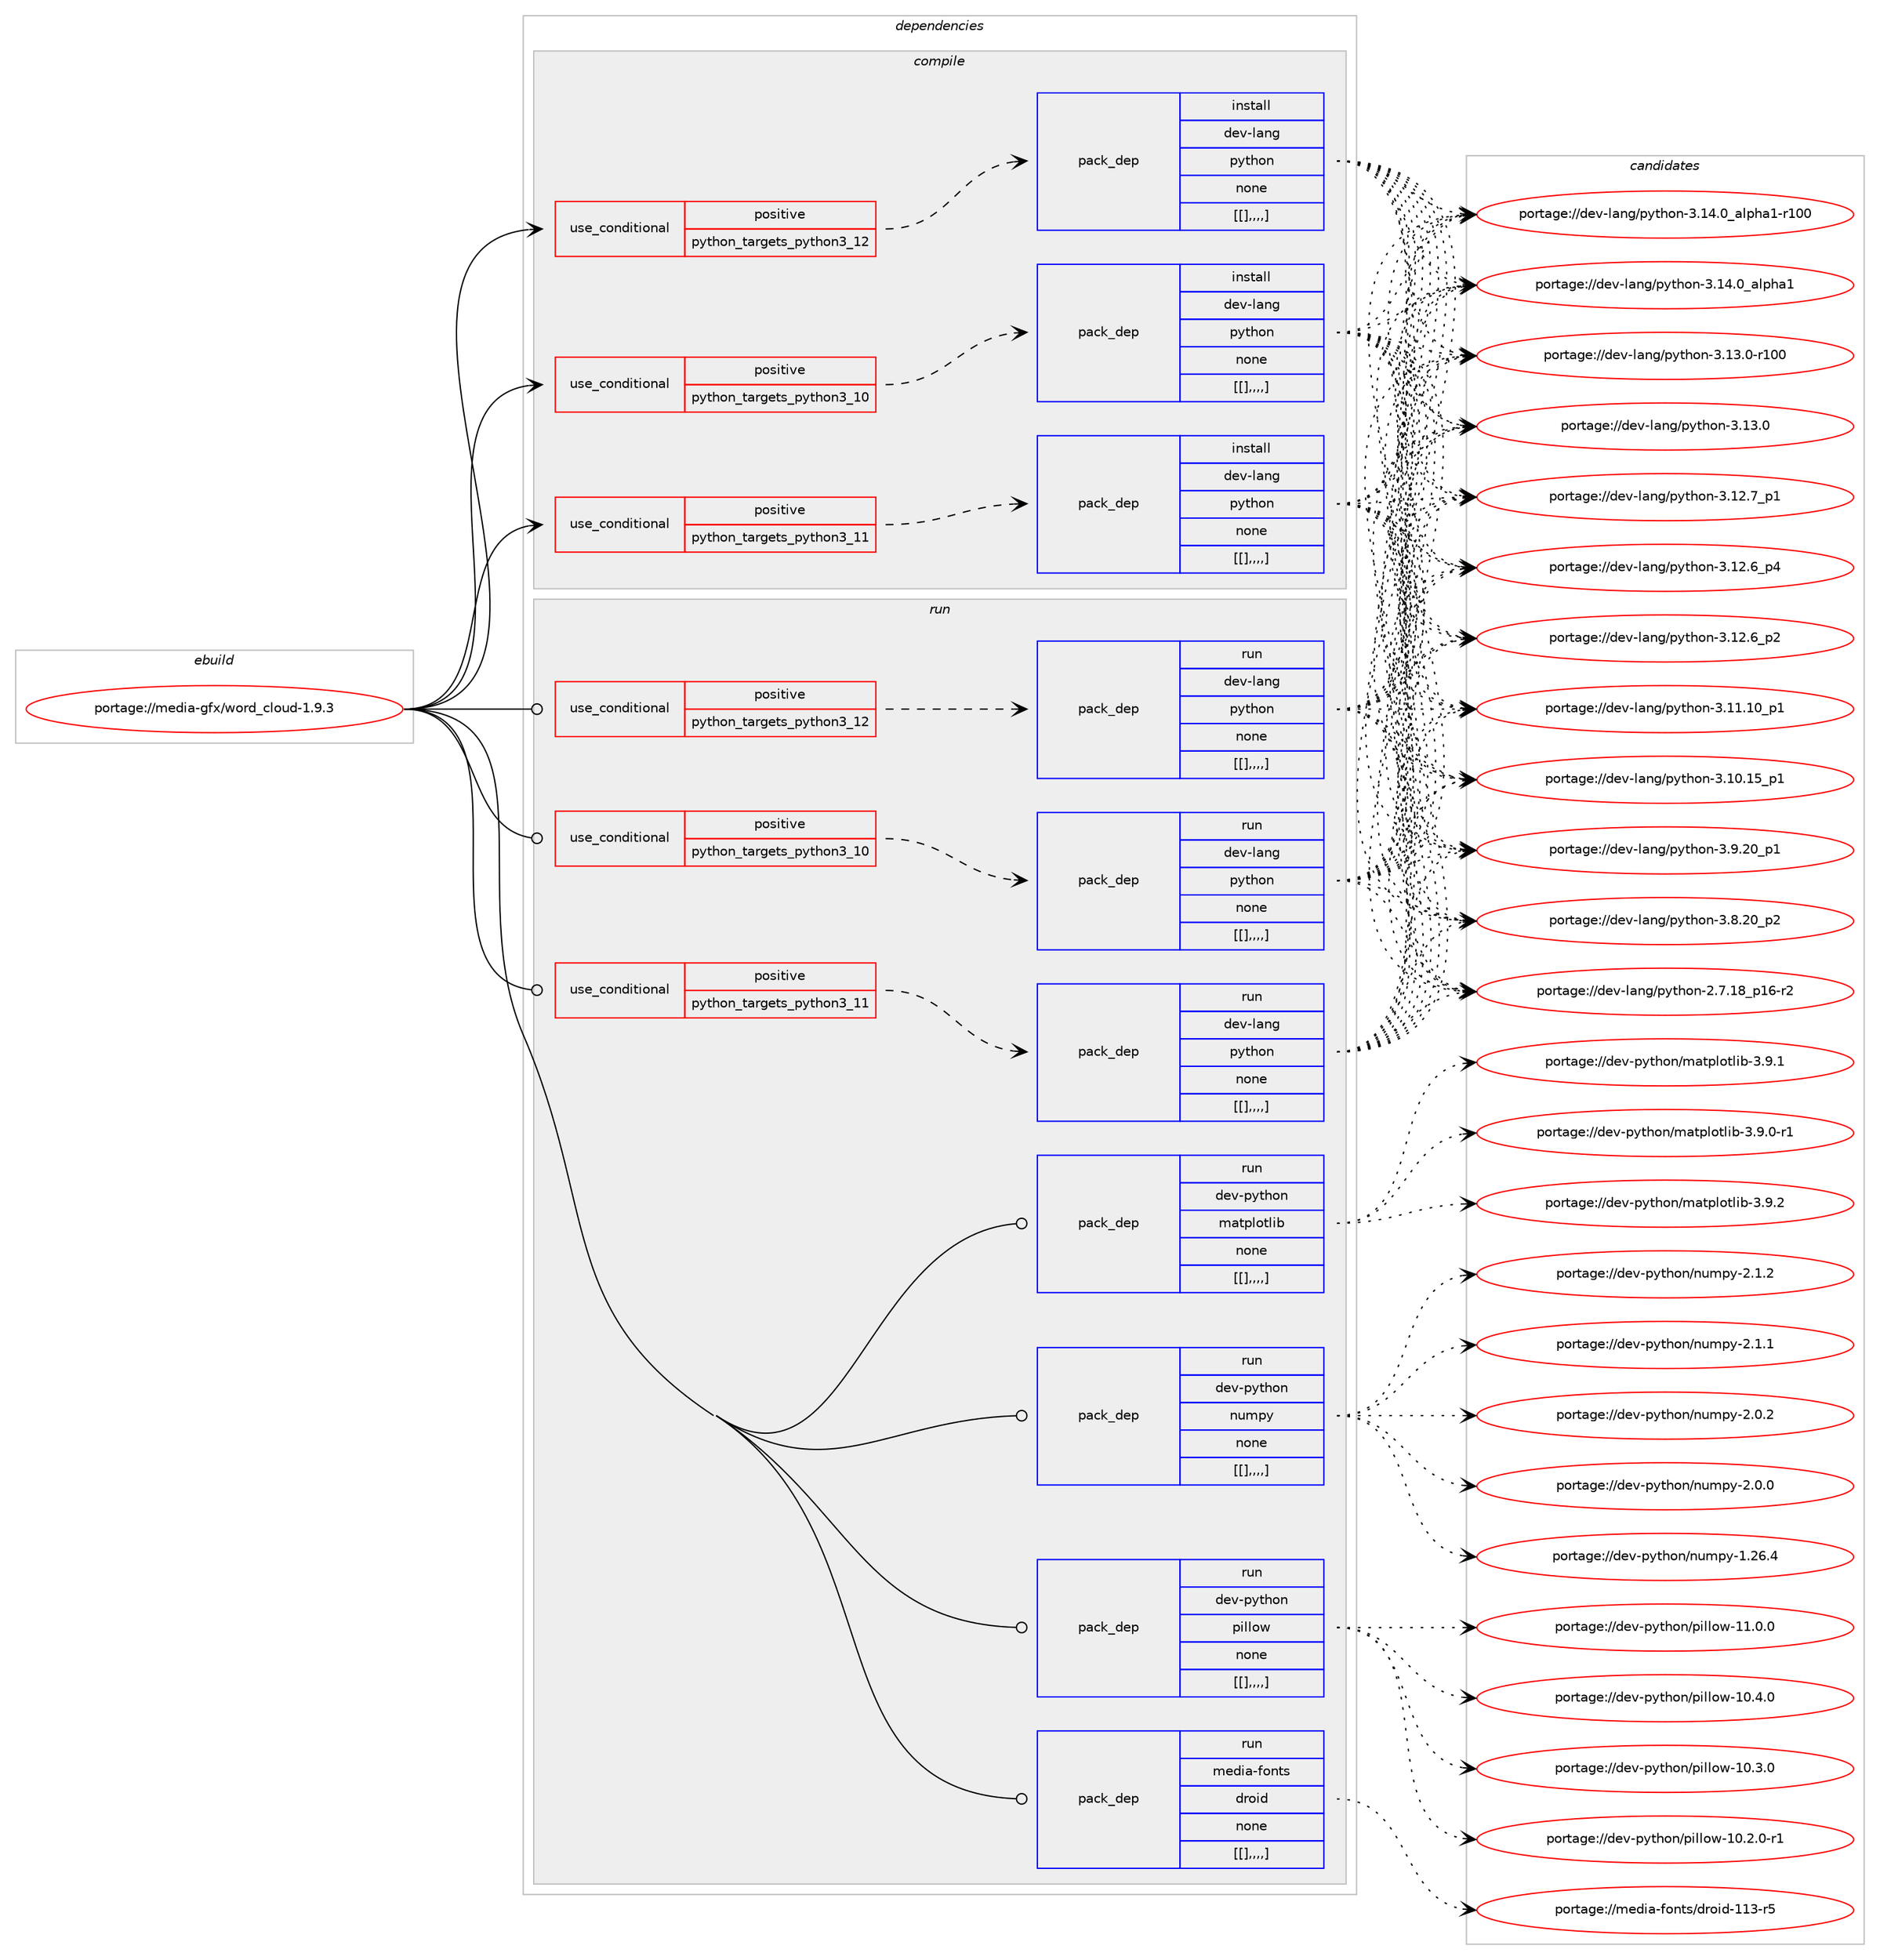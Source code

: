 digraph prolog {

# *************
# Graph options
# *************

newrank=true;
concentrate=true;
compound=true;
graph [rankdir=LR,fontname=Helvetica,fontsize=10,ranksep=1.5];#, ranksep=2.5, nodesep=0.2];
edge  [arrowhead=vee];
node  [fontname=Helvetica,fontsize=10];

# **********
# The ebuild
# **********

subgraph cluster_leftcol {
color=gray;
label=<<i>ebuild</i>>;
id [label="portage://media-gfx/word_cloud-1.9.3", color=red, width=4, href="../media-gfx/word_cloud-1.9.3.svg"];
}

# ****************
# The dependencies
# ****************

subgraph cluster_midcol {
color=gray;
label=<<i>dependencies</i>>;
subgraph cluster_compile {
fillcolor="#eeeeee";
style=filled;
label=<<i>compile</i>>;
subgraph cond80321 {
dependency317898 [label=<<TABLE BORDER="0" CELLBORDER="1" CELLSPACING="0" CELLPADDING="4"><TR><TD ROWSPAN="3" CELLPADDING="10">use_conditional</TD></TR><TR><TD>positive</TD></TR><TR><TD>python_targets_python3_10</TD></TR></TABLE>>, shape=none, color=red];
subgraph pack234928 {
dependency317900 [label=<<TABLE BORDER="0" CELLBORDER="1" CELLSPACING="0" CELLPADDING="4" WIDTH="220"><TR><TD ROWSPAN="6" CELLPADDING="30">pack_dep</TD></TR><TR><TD WIDTH="110">install</TD></TR><TR><TD>dev-lang</TD></TR><TR><TD>python</TD></TR><TR><TD>none</TD></TR><TR><TD>[[],,,,]</TD></TR></TABLE>>, shape=none, color=blue];
}
dependency317898:e -> dependency317900:w [weight=20,style="dashed",arrowhead="vee"];
}
id:e -> dependency317898:w [weight=20,style="solid",arrowhead="vee"];
subgraph cond80322 {
dependency317916 [label=<<TABLE BORDER="0" CELLBORDER="1" CELLSPACING="0" CELLPADDING="4"><TR><TD ROWSPAN="3" CELLPADDING="10">use_conditional</TD></TR><TR><TD>positive</TD></TR><TR><TD>python_targets_python3_11</TD></TR></TABLE>>, shape=none, color=red];
subgraph pack234948 {
dependency317920 [label=<<TABLE BORDER="0" CELLBORDER="1" CELLSPACING="0" CELLPADDING="4" WIDTH="220"><TR><TD ROWSPAN="6" CELLPADDING="30">pack_dep</TD></TR><TR><TD WIDTH="110">install</TD></TR><TR><TD>dev-lang</TD></TR><TR><TD>python</TD></TR><TR><TD>none</TD></TR><TR><TD>[[],,,,]</TD></TR></TABLE>>, shape=none, color=blue];
}
dependency317916:e -> dependency317920:w [weight=20,style="dashed",arrowhead="vee"];
}
id:e -> dependency317916:w [weight=20,style="solid",arrowhead="vee"];
subgraph cond80323 {
dependency317928 [label=<<TABLE BORDER="0" CELLBORDER="1" CELLSPACING="0" CELLPADDING="4"><TR><TD ROWSPAN="3" CELLPADDING="10">use_conditional</TD></TR><TR><TD>positive</TD></TR><TR><TD>python_targets_python3_12</TD></TR></TABLE>>, shape=none, color=red];
subgraph pack234957 {
dependency318032 [label=<<TABLE BORDER="0" CELLBORDER="1" CELLSPACING="0" CELLPADDING="4" WIDTH="220"><TR><TD ROWSPAN="6" CELLPADDING="30">pack_dep</TD></TR><TR><TD WIDTH="110">install</TD></TR><TR><TD>dev-lang</TD></TR><TR><TD>python</TD></TR><TR><TD>none</TD></TR><TR><TD>[[],,,,]</TD></TR></TABLE>>, shape=none, color=blue];
}
dependency317928:e -> dependency318032:w [weight=20,style="dashed",arrowhead="vee"];
}
id:e -> dependency317928:w [weight=20,style="solid",arrowhead="vee"];
}
subgraph cluster_compileandrun {
fillcolor="#eeeeee";
style=filled;
label=<<i>compile and run</i>>;
}
subgraph cluster_run {
fillcolor="#eeeeee";
style=filled;
label=<<i>run</i>>;
subgraph cond80338 {
dependency318090 [label=<<TABLE BORDER="0" CELLBORDER="1" CELLSPACING="0" CELLPADDING="4"><TR><TD ROWSPAN="3" CELLPADDING="10">use_conditional</TD></TR><TR><TD>positive</TD></TR><TR><TD>python_targets_python3_10</TD></TR></TABLE>>, shape=none, color=red];
subgraph pack235139 {
dependency318136 [label=<<TABLE BORDER="0" CELLBORDER="1" CELLSPACING="0" CELLPADDING="4" WIDTH="220"><TR><TD ROWSPAN="6" CELLPADDING="30">pack_dep</TD></TR><TR><TD WIDTH="110">run</TD></TR><TR><TD>dev-lang</TD></TR><TR><TD>python</TD></TR><TR><TD>none</TD></TR><TR><TD>[[],,,,]</TD></TR></TABLE>>, shape=none, color=blue];
}
dependency318090:e -> dependency318136:w [weight=20,style="dashed",arrowhead="vee"];
}
id:e -> dependency318090:w [weight=20,style="solid",arrowhead="odot"];
subgraph cond80350 {
dependency318173 [label=<<TABLE BORDER="0" CELLBORDER="1" CELLSPACING="0" CELLPADDING="4"><TR><TD ROWSPAN="3" CELLPADDING="10">use_conditional</TD></TR><TR><TD>positive</TD></TR><TR><TD>python_targets_python3_11</TD></TR></TABLE>>, shape=none, color=red];
subgraph pack235171 {
dependency318188 [label=<<TABLE BORDER="0" CELLBORDER="1" CELLSPACING="0" CELLPADDING="4" WIDTH="220"><TR><TD ROWSPAN="6" CELLPADDING="30">pack_dep</TD></TR><TR><TD WIDTH="110">run</TD></TR><TR><TD>dev-lang</TD></TR><TR><TD>python</TD></TR><TR><TD>none</TD></TR><TR><TD>[[],,,,]</TD></TR></TABLE>>, shape=none, color=blue];
}
dependency318173:e -> dependency318188:w [weight=20,style="dashed",arrowhead="vee"];
}
id:e -> dependency318173:w [weight=20,style="solid",arrowhead="odot"];
subgraph cond80356 {
dependency318209 [label=<<TABLE BORDER="0" CELLBORDER="1" CELLSPACING="0" CELLPADDING="4"><TR><TD ROWSPAN="3" CELLPADDING="10">use_conditional</TD></TR><TR><TD>positive</TD></TR><TR><TD>python_targets_python3_12</TD></TR></TABLE>>, shape=none, color=red];
subgraph pack235208 {
dependency318257 [label=<<TABLE BORDER="0" CELLBORDER="1" CELLSPACING="0" CELLPADDING="4" WIDTH="220"><TR><TD ROWSPAN="6" CELLPADDING="30">pack_dep</TD></TR><TR><TD WIDTH="110">run</TD></TR><TR><TD>dev-lang</TD></TR><TR><TD>python</TD></TR><TR><TD>none</TD></TR><TR><TD>[[],,,,]</TD></TR></TABLE>>, shape=none, color=blue];
}
dependency318209:e -> dependency318257:w [weight=20,style="dashed",arrowhead="vee"];
}
id:e -> dependency318209:w [weight=20,style="solid",arrowhead="odot"];
subgraph pack235262 {
dependency318308 [label=<<TABLE BORDER="0" CELLBORDER="1" CELLSPACING="0" CELLPADDING="4" WIDTH="220"><TR><TD ROWSPAN="6" CELLPADDING="30">pack_dep</TD></TR><TR><TD WIDTH="110">run</TD></TR><TR><TD>dev-python</TD></TR><TR><TD>matplotlib</TD></TR><TR><TD>none</TD></TR><TR><TD>[[],,,,]</TD></TR></TABLE>>, shape=none, color=blue];
}
id:e -> dependency318308:w [weight=20,style="solid",arrowhead="odot"];
subgraph pack235288 {
dependency318352 [label=<<TABLE BORDER="0" CELLBORDER="1" CELLSPACING="0" CELLPADDING="4" WIDTH="220"><TR><TD ROWSPAN="6" CELLPADDING="30">pack_dep</TD></TR><TR><TD WIDTH="110">run</TD></TR><TR><TD>dev-python</TD></TR><TR><TD>numpy</TD></TR><TR><TD>none</TD></TR><TR><TD>[[],,,,]</TD></TR></TABLE>>, shape=none, color=blue];
}
id:e -> dependency318352:w [weight=20,style="solid",arrowhead="odot"];
subgraph pack235326 {
dependency318368 [label=<<TABLE BORDER="0" CELLBORDER="1" CELLSPACING="0" CELLPADDING="4" WIDTH="220"><TR><TD ROWSPAN="6" CELLPADDING="30">pack_dep</TD></TR><TR><TD WIDTH="110">run</TD></TR><TR><TD>dev-python</TD></TR><TR><TD>pillow</TD></TR><TR><TD>none</TD></TR><TR><TD>[[],,,,]</TD></TR></TABLE>>, shape=none, color=blue];
}
id:e -> dependency318368:w [weight=20,style="solid",arrowhead="odot"];
subgraph pack235337 {
dependency318374 [label=<<TABLE BORDER="0" CELLBORDER="1" CELLSPACING="0" CELLPADDING="4" WIDTH="220"><TR><TD ROWSPAN="6" CELLPADDING="30">pack_dep</TD></TR><TR><TD WIDTH="110">run</TD></TR><TR><TD>media-fonts</TD></TR><TR><TD>droid</TD></TR><TR><TD>none</TD></TR><TR><TD>[[],,,,]</TD></TR></TABLE>>, shape=none, color=blue];
}
id:e -> dependency318374:w [weight=20,style="solid",arrowhead="odot"];
}
}

# **************
# The candidates
# **************

subgraph cluster_choices {
rank=same;
color=gray;
label=<<i>candidates</i>>;

subgraph choice233552 {
color=black;
nodesep=1;
choice100101118451089711010347112121116104111110455146495246489597108112104974945114494848 [label="portage://dev-lang/python-3.14.0_alpha1-r100", color=red, width=4,href="../dev-lang/python-3.14.0_alpha1-r100.svg"];
choice1001011184510897110103471121211161041111104551464952464895971081121049749 [label="portage://dev-lang/python-3.14.0_alpha1", color=red, width=4,href="../dev-lang/python-3.14.0_alpha1.svg"];
choice1001011184510897110103471121211161041111104551464951464845114494848 [label="portage://dev-lang/python-3.13.0-r100", color=red, width=4,href="../dev-lang/python-3.13.0-r100.svg"];
choice10010111845108971101034711212111610411111045514649514648 [label="portage://dev-lang/python-3.13.0", color=red, width=4,href="../dev-lang/python-3.13.0.svg"];
choice100101118451089711010347112121116104111110455146495046559511249 [label="portage://dev-lang/python-3.12.7_p1", color=red, width=4,href="../dev-lang/python-3.12.7_p1.svg"];
choice100101118451089711010347112121116104111110455146495046549511252 [label="portage://dev-lang/python-3.12.6_p4", color=red, width=4,href="../dev-lang/python-3.12.6_p4.svg"];
choice100101118451089711010347112121116104111110455146495046549511250 [label="portage://dev-lang/python-3.12.6_p2", color=red, width=4,href="../dev-lang/python-3.12.6_p2.svg"];
choice10010111845108971101034711212111610411111045514649494649489511249 [label="portage://dev-lang/python-3.11.10_p1", color=red, width=4,href="../dev-lang/python-3.11.10_p1.svg"];
choice10010111845108971101034711212111610411111045514649484649539511249 [label="portage://dev-lang/python-3.10.15_p1", color=red, width=4,href="../dev-lang/python-3.10.15_p1.svg"];
choice100101118451089711010347112121116104111110455146574650489511249 [label="portage://dev-lang/python-3.9.20_p1", color=red, width=4,href="../dev-lang/python-3.9.20_p1.svg"];
choice100101118451089711010347112121116104111110455146564650489511250 [label="portage://dev-lang/python-3.8.20_p2", color=red, width=4,href="../dev-lang/python-3.8.20_p2.svg"];
choice100101118451089711010347112121116104111110455046554649569511249544511450 [label="portage://dev-lang/python-2.7.18_p16-r2", color=red, width=4,href="../dev-lang/python-2.7.18_p16-r2.svg"];
dependency317900:e -> choice100101118451089711010347112121116104111110455146495246489597108112104974945114494848:w [style=dotted,weight="100"];
dependency317900:e -> choice1001011184510897110103471121211161041111104551464952464895971081121049749:w [style=dotted,weight="100"];
dependency317900:e -> choice1001011184510897110103471121211161041111104551464951464845114494848:w [style=dotted,weight="100"];
dependency317900:e -> choice10010111845108971101034711212111610411111045514649514648:w [style=dotted,weight="100"];
dependency317900:e -> choice100101118451089711010347112121116104111110455146495046559511249:w [style=dotted,weight="100"];
dependency317900:e -> choice100101118451089711010347112121116104111110455146495046549511252:w [style=dotted,weight="100"];
dependency317900:e -> choice100101118451089711010347112121116104111110455146495046549511250:w [style=dotted,weight="100"];
dependency317900:e -> choice10010111845108971101034711212111610411111045514649494649489511249:w [style=dotted,weight="100"];
dependency317900:e -> choice10010111845108971101034711212111610411111045514649484649539511249:w [style=dotted,weight="100"];
dependency317900:e -> choice100101118451089711010347112121116104111110455146574650489511249:w [style=dotted,weight="100"];
dependency317900:e -> choice100101118451089711010347112121116104111110455146564650489511250:w [style=dotted,weight="100"];
dependency317900:e -> choice100101118451089711010347112121116104111110455046554649569511249544511450:w [style=dotted,weight="100"];
}
subgraph choice233565 {
color=black;
nodesep=1;
choice100101118451089711010347112121116104111110455146495246489597108112104974945114494848 [label="portage://dev-lang/python-3.14.0_alpha1-r100", color=red, width=4,href="../dev-lang/python-3.14.0_alpha1-r100.svg"];
choice1001011184510897110103471121211161041111104551464952464895971081121049749 [label="portage://dev-lang/python-3.14.0_alpha1", color=red, width=4,href="../dev-lang/python-3.14.0_alpha1.svg"];
choice1001011184510897110103471121211161041111104551464951464845114494848 [label="portage://dev-lang/python-3.13.0-r100", color=red, width=4,href="../dev-lang/python-3.13.0-r100.svg"];
choice10010111845108971101034711212111610411111045514649514648 [label="portage://dev-lang/python-3.13.0", color=red, width=4,href="../dev-lang/python-3.13.0.svg"];
choice100101118451089711010347112121116104111110455146495046559511249 [label="portage://dev-lang/python-3.12.7_p1", color=red, width=4,href="../dev-lang/python-3.12.7_p1.svg"];
choice100101118451089711010347112121116104111110455146495046549511252 [label="portage://dev-lang/python-3.12.6_p4", color=red, width=4,href="../dev-lang/python-3.12.6_p4.svg"];
choice100101118451089711010347112121116104111110455146495046549511250 [label="portage://dev-lang/python-3.12.6_p2", color=red, width=4,href="../dev-lang/python-3.12.6_p2.svg"];
choice10010111845108971101034711212111610411111045514649494649489511249 [label="portage://dev-lang/python-3.11.10_p1", color=red, width=4,href="../dev-lang/python-3.11.10_p1.svg"];
choice10010111845108971101034711212111610411111045514649484649539511249 [label="portage://dev-lang/python-3.10.15_p1", color=red, width=4,href="../dev-lang/python-3.10.15_p1.svg"];
choice100101118451089711010347112121116104111110455146574650489511249 [label="portage://dev-lang/python-3.9.20_p1", color=red, width=4,href="../dev-lang/python-3.9.20_p1.svg"];
choice100101118451089711010347112121116104111110455146564650489511250 [label="portage://dev-lang/python-3.8.20_p2", color=red, width=4,href="../dev-lang/python-3.8.20_p2.svg"];
choice100101118451089711010347112121116104111110455046554649569511249544511450 [label="portage://dev-lang/python-2.7.18_p16-r2", color=red, width=4,href="../dev-lang/python-2.7.18_p16-r2.svg"];
dependency317920:e -> choice100101118451089711010347112121116104111110455146495246489597108112104974945114494848:w [style=dotted,weight="100"];
dependency317920:e -> choice1001011184510897110103471121211161041111104551464952464895971081121049749:w [style=dotted,weight="100"];
dependency317920:e -> choice1001011184510897110103471121211161041111104551464951464845114494848:w [style=dotted,weight="100"];
dependency317920:e -> choice10010111845108971101034711212111610411111045514649514648:w [style=dotted,weight="100"];
dependency317920:e -> choice100101118451089711010347112121116104111110455146495046559511249:w [style=dotted,weight="100"];
dependency317920:e -> choice100101118451089711010347112121116104111110455146495046549511252:w [style=dotted,weight="100"];
dependency317920:e -> choice100101118451089711010347112121116104111110455146495046549511250:w [style=dotted,weight="100"];
dependency317920:e -> choice10010111845108971101034711212111610411111045514649494649489511249:w [style=dotted,weight="100"];
dependency317920:e -> choice10010111845108971101034711212111610411111045514649484649539511249:w [style=dotted,weight="100"];
dependency317920:e -> choice100101118451089711010347112121116104111110455146574650489511249:w [style=dotted,weight="100"];
dependency317920:e -> choice100101118451089711010347112121116104111110455146564650489511250:w [style=dotted,weight="100"];
dependency317920:e -> choice100101118451089711010347112121116104111110455046554649569511249544511450:w [style=dotted,weight="100"];
}
subgraph choice233578 {
color=black;
nodesep=1;
choice100101118451089711010347112121116104111110455146495246489597108112104974945114494848 [label="portage://dev-lang/python-3.14.0_alpha1-r100", color=red, width=4,href="../dev-lang/python-3.14.0_alpha1-r100.svg"];
choice1001011184510897110103471121211161041111104551464952464895971081121049749 [label="portage://dev-lang/python-3.14.0_alpha1", color=red, width=4,href="../dev-lang/python-3.14.0_alpha1.svg"];
choice1001011184510897110103471121211161041111104551464951464845114494848 [label="portage://dev-lang/python-3.13.0-r100", color=red, width=4,href="../dev-lang/python-3.13.0-r100.svg"];
choice10010111845108971101034711212111610411111045514649514648 [label="portage://dev-lang/python-3.13.0", color=red, width=4,href="../dev-lang/python-3.13.0.svg"];
choice100101118451089711010347112121116104111110455146495046559511249 [label="portage://dev-lang/python-3.12.7_p1", color=red, width=4,href="../dev-lang/python-3.12.7_p1.svg"];
choice100101118451089711010347112121116104111110455146495046549511252 [label="portage://dev-lang/python-3.12.6_p4", color=red, width=4,href="../dev-lang/python-3.12.6_p4.svg"];
choice100101118451089711010347112121116104111110455146495046549511250 [label="portage://dev-lang/python-3.12.6_p2", color=red, width=4,href="../dev-lang/python-3.12.6_p2.svg"];
choice10010111845108971101034711212111610411111045514649494649489511249 [label="portage://dev-lang/python-3.11.10_p1", color=red, width=4,href="../dev-lang/python-3.11.10_p1.svg"];
choice10010111845108971101034711212111610411111045514649484649539511249 [label="portage://dev-lang/python-3.10.15_p1", color=red, width=4,href="../dev-lang/python-3.10.15_p1.svg"];
choice100101118451089711010347112121116104111110455146574650489511249 [label="portage://dev-lang/python-3.9.20_p1", color=red, width=4,href="../dev-lang/python-3.9.20_p1.svg"];
choice100101118451089711010347112121116104111110455146564650489511250 [label="portage://dev-lang/python-3.8.20_p2", color=red, width=4,href="../dev-lang/python-3.8.20_p2.svg"];
choice100101118451089711010347112121116104111110455046554649569511249544511450 [label="portage://dev-lang/python-2.7.18_p16-r2", color=red, width=4,href="../dev-lang/python-2.7.18_p16-r2.svg"];
dependency318032:e -> choice100101118451089711010347112121116104111110455146495246489597108112104974945114494848:w [style=dotted,weight="100"];
dependency318032:e -> choice1001011184510897110103471121211161041111104551464952464895971081121049749:w [style=dotted,weight="100"];
dependency318032:e -> choice1001011184510897110103471121211161041111104551464951464845114494848:w [style=dotted,weight="100"];
dependency318032:e -> choice10010111845108971101034711212111610411111045514649514648:w [style=dotted,weight="100"];
dependency318032:e -> choice100101118451089711010347112121116104111110455146495046559511249:w [style=dotted,weight="100"];
dependency318032:e -> choice100101118451089711010347112121116104111110455146495046549511252:w [style=dotted,weight="100"];
dependency318032:e -> choice100101118451089711010347112121116104111110455146495046549511250:w [style=dotted,weight="100"];
dependency318032:e -> choice10010111845108971101034711212111610411111045514649494649489511249:w [style=dotted,weight="100"];
dependency318032:e -> choice10010111845108971101034711212111610411111045514649484649539511249:w [style=dotted,weight="100"];
dependency318032:e -> choice100101118451089711010347112121116104111110455146574650489511249:w [style=dotted,weight="100"];
dependency318032:e -> choice100101118451089711010347112121116104111110455146564650489511250:w [style=dotted,weight="100"];
dependency318032:e -> choice100101118451089711010347112121116104111110455046554649569511249544511450:w [style=dotted,weight="100"];
}
subgraph choice233593 {
color=black;
nodesep=1;
choice100101118451089711010347112121116104111110455146495246489597108112104974945114494848 [label="portage://dev-lang/python-3.14.0_alpha1-r100", color=red, width=4,href="../dev-lang/python-3.14.0_alpha1-r100.svg"];
choice1001011184510897110103471121211161041111104551464952464895971081121049749 [label="portage://dev-lang/python-3.14.0_alpha1", color=red, width=4,href="../dev-lang/python-3.14.0_alpha1.svg"];
choice1001011184510897110103471121211161041111104551464951464845114494848 [label="portage://dev-lang/python-3.13.0-r100", color=red, width=4,href="../dev-lang/python-3.13.0-r100.svg"];
choice10010111845108971101034711212111610411111045514649514648 [label="portage://dev-lang/python-3.13.0", color=red, width=4,href="../dev-lang/python-3.13.0.svg"];
choice100101118451089711010347112121116104111110455146495046559511249 [label="portage://dev-lang/python-3.12.7_p1", color=red, width=4,href="../dev-lang/python-3.12.7_p1.svg"];
choice100101118451089711010347112121116104111110455146495046549511252 [label="portage://dev-lang/python-3.12.6_p4", color=red, width=4,href="../dev-lang/python-3.12.6_p4.svg"];
choice100101118451089711010347112121116104111110455146495046549511250 [label="portage://dev-lang/python-3.12.6_p2", color=red, width=4,href="../dev-lang/python-3.12.6_p2.svg"];
choice10010111845108971101034711212111610411111045514649494649489511249 [label="portage://dev-lang/python-3.11.10_p1", color=red, width=4,href="../dev-lang/python-3.11.10_p1.svg"];
choice10010111845108971101034711212111610411111045514649484649539511249 [label="portage://dev-lang/python-3.10.15_p1", color=red, width=4,href="../dev-lang/python-3.10.15_p1.svg"];
choice100101118451089711010347112121116104111110455146574650489511249 [label="portage://dev-lang/python-3.9.20_p1", color=red, width=4,href="../dev-lang/python-3.9.20_p1.svg"];
choice100101118451089711010347112121116104111110455146564650489511250 [label="portage://dev-lang/python-3.8.20_p2", color=red, width=4,href="../dev-lang/python-3.8.20_p2.svg"];
choice100101118451089711010347112121116104111110455046554649569511249544511450 [label="portage://dev-lang/python-2.7.18_p16-r2", color=red, width=4,href="../dev-lang/python-2.7.18_p16-r2.svg"];
dependency318136:e -> choice100101118451089711010347112121116104111110455146495246489597108112104974945114494848:w [style=dotted,weight="100"];
dependency318136:e -> choice1001011184510897110103471121211161041111104551464952464895971081121049749:w [style=dotted,weight="100"];
dependency318136:e -> choice1001011184510897110103471121211161041111104551464951464845114494848:w [style=dotted,weight="100"];
dependency318136:e -> choice10010111845108971101034711212111610411111045514649514648:w [style=dotted,weight="100"];
dependency318136:e -> choice100101118451089711010347112121116104111110455146495046559511249:w [style=dotted,weight="100"];
dependency318136:e -> choice100101118451089711010347112121116104111110455146495046549511252:w [style=dotted,weight="100"];
dependency318136:e -> choice100101118451089711010347112121116104111110455146495046549511250:w [style=dotted,weight="100"];
dependency318136:e -> choice10010111845108971101034711212111610411111045514649494649489511249:w [style=dotted,weight="100"];
dependency318136:e -> choice10010111845108971101034711212111610411111045514649484649539511249:w [style=dotted,weight="100"];
dependency318136:e -> choice100101118451089711010347112121116104111110455146574650489511249:w [style=dotted,weight="100"];
dependency318136:e -> choice100101118451089711010347112121116104111110455146564650489511250:w [style=dotted,weight="100"];
dependency318136:e -> choice100101118451089711010347112121116104111110455046554649569511249544511450:w [style=dotted,weight="100"];
}
subgraph choice233606 {
color=black;
nodesep=1;
choice100101118451089711010347112121116104111110455146495246489597108112104974945114494848 [label="portage://dev-lang/python-3.14.0_alpha1-r100", color=red, width=4,href="../dev-lang/python-3.14.0_alpha1-r100.svg"];
choice1001011184510897110103471121211161041111104551464952464895971081121049749 [label="portage://dev-lang/python-3.14.0_alpha1", color=red, width=4,href="../dev-lang/python-3.14.0_alpha1.svg"];
choice1001011184510897110103471121211161041111104551464951464845114494848 [label="portage://dev-lang/python-3.13.0-r100", color=red, width=4,href="../dev-lang/python-3.13.0-r100.svg"];
choice10010111845108971101034711212111610411111045514649514648 [label="portage://dev-lang/python-3.13.0", color=red, width=4,href="../dev-lang/python-3.13.0.svg"];
choice100101118451089711010347112121116104111110455146495046559511249 [label="portage://dev-lang/python-3.12.7_p1", color=red, width=4,href="../dev-lang/python-3.12.7_p1.svg"];
choice100101118451089711010347112121116104111110455146495046549511252 [label="portage://dev-lang/python-3.12.6_p4", color=red, width=4,href="../dev-lang/python-3.12.6_p4.svg"];
choice100101118451089711010347112121116104111110455146495046549511250 [label="portage://dev-lang/python-3.12.6_p2", color=red, width=4,href="../dev-lang/python-3.12.6_p2.svg"];
choice10010111845108971101034711212111610411111045514649494649489511249 [label="portage://dev-lang/python-3.11.10_p1", color=red, width=4,href="../dev-lang/python-3.11.10_p1.svg"];
choice10010111845108971101034711212111610411111045514649484649539511249 [label="portage://dev-lang/python-3.10.15_p1", color=red, width=4,href="../dev-lang/python-3.10.15_p1.svg"];
choice100101118451089711010347112121116104111110455146574650489511249 [label="portage://dev-lang/python-3.9.20_p1", color=red, width=4,href="../dev-lang/python-3.9.20_p1.svg"];
choice100101118451089711010347112121116104111110455146564650489511250 [label="portage://dev-lang/python-3.8.20_p2", color=red, width=4,href="../dev-lang/python-3.8.20_p2.svg"];
choice100101118451089711010347112121116104111110455046554649569511249544511450 [label="portage://dev-lang/python-2.7.18_p16-r2", color=red, width=4,href="../dev-lang/python-2.7.18_p16-r2.svg"];
dependency318188:e -> choice100101118451089711010347112121116104111110455146495246489597108112104974945114494848:w [style=dotted,weight="100"];
dependency318188:e -> choice1001011184510897110103471121211161041111104551464952464895971081121049749:w [style=dotted,weight="100"];
dependency318188:e -> choice1001011184510897110103471121211161041111104551464951464845114494848:w [style=dotted,weight="100"];
dependency318188:e -> choice10010111845108971101034711212111610411111045514649514648:w [style=dotted,weight="100"];
dependency318188:e -> choice100101118451089711010347112121116104111110455146495046559511249:w [style=dotted,weight="100"];
dependency318188:e -> choice100101118451089711010347112121116104111110455146495046549511252:w [style=dotted,weight="100"];
dependency318188:e -> choice100101118451089711010347112121116104111110455146495046549511250:w [style=dotted,weight="100"];
dependency318188:e -> choice10010111845108971101034711212111610411111045514649494649489511249:w [style=dotted,weight="100"];
dependency318188:e -> choice10010111845108971101034711212111610411111045514649484649539511249:w [style=dotted,weight="100"];
dependency318188:e -> choice100101118451089711010347112121116104111110455146574650489511249:w [style=dotted,weight="100"];
dependency318188:e -> choice100101118451089711010347112121116104111110455146564650489511250:w [style=dotted,weight="100"];
dependency318188:e -> choice100101118451089711010347112121116104111110455046554649569511249544511450:w [style=dotted,weight="100"];
}
subgraph choice233640 {
color=black;
nodesep=1;
choice100101118451089711010347112121116104111110455146495246489597108112104974945114494848 [label="portage://dev-lang/python-3.14.0_alpha1-r100", color=red, width=4,href="../dev-lang/python-3.14.0_alpha1-r100.svg"];
choice1001011184510897110103471121211161041111104551464952464895971081121049749 [label="portage://dev-lang/python-3.14.0_alpha1", color=red, width=4,href="../dev-lang/python-3.14.0_alpha1.svg"];
choice1001011184510897110103471121211161041111104551464951464845114494848 [label="portage://dev-lang/python-3.13.0-r100", color=red, width=4,href="../dev-lang/python-3.13.0-r100.svg"];
choice10010111845108971101034711212111610411111045514649514648 [label="portage://dev-lang/python-3.13.0", color=red, width=4,href="../dev-lang/python-3.13.0.svg"];
choice100101118451089711010347112121116104111110455146495046559511249 [label="portage://dev-lang/python-3.12.7_p1", color=red, width=4,href="../dev-lang/python-3.12.7_p1.svg"];
choice100101118451089711010347112121116104111110455146495046549511252 [label="portage://dev-lang/python-3.12.6_p4", color=red, width=4,href="../dev-lang/python-3.12.6_p4.svg"];
choice100101118451089711010347112121116104111110455146495046549511250 [label="portage://dev-lang/python-3.12.6_p2", color=red, width=4,href="../dev-lang/python-3.12.6_p2.svg"];
choice10010111845108971101034711212111610411111045514649494649489511249 [label="portage://dev-lang/python-3.11.10_p1", color=red, width=4,href="../dev-lang/python-3.11.10_p1.svg"];
choice10010111845108971101034711212111610411111045514649484649539511249 [label="portage://dev-lang/python-3.10.15_p1", color=red, width=4,href="../dev-lang/python-3.10.15_p1.svg"];
choice100101118451089711010347112121116104111110455146574650489511249 [label="portage://dev-lang/python-3.9.20_p1", color=red, width=4,href="../dev-lang/python-3.9.20_p1.svg"];
choice100101118451089711010347112121116104111110455146564650489511250 [label="portage://dev-lang/python-3.8.20_p2", color=red, width=4,href="../dev-lang/python-3.8.20_p2.svg"];
choice100101118451089711010347112121116104111110455046554649569511249544511450 [label="portage://dev-lang/python-2.7.18_p16-r2", color=red, width=4,href="../dev-lang/python-2.7.18_p16-r2.svg"];
dependency318257:e -> choice100101118451089711010347112121116104111110455146495246489597108112104974945114494848:w [style=dotted,weight="100"];
dependency318257:e -> choice1001011184510897110103471121211161041111104551464952464895971081121049749:w [style=dotted,weight="100"];
dependency318257:e -> choice1001011184510897110103471121211161041111104551464951464845114494848:w [style=dotted,weight="100"];
dependency318257:e -> choice10010111845108971101034711212111610411111045514649514648:w [style=dotted,weight="100"];
dependency318257:e -> choice100101118451089711010347112121116104111110455146495046559511249:w [style=dotted,weight="100"];
dependency318257:e -> choice100101118451089711010347112121116104111110455146495046549511252:w [style=dotted,weight="100"];
dependency318257:e -> choice100101118451089711010347112121116104111110455146495046549511250:w [style=dotted,weight="100"];
dependency318257:e -> choice10010111845108971101034711212111610411111045514649494649489511249:w [style=dotted,weight="100"];
dependency318257:e -> choice10010111845108971101034711212111610411111045514649484649539511249:w [style=dotted,weight="100"];
dependency318257:e -> choice100101118451089711010347112121116104111110455146574650489511249:w [style=dotted,weight="100"];
dependency318257:e -> choice100101118451089711010347112121116104111110455146564650489511250:w [style=dotted,weight="100"];
dependency318257:e -> choice100101118451089711010347112121116104111110455046554649569511249544511450:w [style=dotted,weight="100"];
}
subgraph choice233700 {
color=black;
nodesep=1;
choice10010111845112121116104111110471099711611210811111610810598455146574650 [label="portage://dev-python/matplotlib-3.9.2", color=red, width=4,href="../dev-python/matplotlib-3.9.2.svg"];
choice10010111845112121116104111110471099711611210811111610810598455146574649 [label="portage://dev-python/matplotlib-3.9.1", color=red, width=4,href="../dev-python/matplotlib-3.9.1.svg"];
choice100101118451121211161041111104710997116112108111116108105984551465746484511449 [label="portage://dev-python/matplotlib-3.9.0-r1", color=red, width=4,href="../dev-python/matplotlib-3.9.0-r1.svg"];
dependency318308:e -> choice10010111845112121116104111110471099711611210811111610810598455146574650:w [style=dotted,weight="100"];
dependency318308:e -> choice10010111845112121116104111110471099711611210811111610810598455146574649:w [style=dotted,weight="100"];
dependency318308:e -> choice100101118451121211161041111104710997116112108111116108105984551465746484511449:w [style=dotted,weight="100"];
}
subgraph choice233726 {
color=black;
nodesep=1;
choice1001011184511212111610411111047110117109112121455046494650 [label="portage://dev-python/numpy-2.1.2", color=red, width=4,href="../dev-python/numpy-2.1.2.svg"];
choice1001011184511212111610411111047110117109112121455046494649 [label="portage://dev-python/numpy-2.1.1", color=red, width=4,href="../dev-python/numpy-2.1.1.svg"];
choice1001011184511212111610411111047110117109112121455046484650 [label="portage://dev-python/numpy-2.0.2", color=red, width=4,href="../dev-python/numpy-2.0.2.svg"];
choice1001011184511212111610411111047110117109112121455046484648 [label="portage://dev-python/numpy-2.0.0", color=red, width=4,href="../dev-python/numpy-2.0.0.svg"];
choice100101118451121211161041111104711011710911212145494650544652 [label="portage://dev-python/numpy-1.26.4", color=red, width=4,href="../dev-python/numpy-1.26.4.svg"];
dependency318352:e -> choice1001011184511212111610411111047110117109112121455046494650:w [style=dotted,weight="100"];
dependency318352:e -> choice1001011184511212111610411111047110117109112121455046494649:w [style=dotted,weight="100"];
dependency318352:e -> choice1001011184511212111610411111047110117109112121455046484650:w [style=dotted,weight="100"];
dependency318352:e -> choice1001011184511212111610411111047110117109112121455046484648:w [style=dotted,weight="100"];
dependency318352:e -> choice100101118451121211161041111104711011710911212145494650544652:w [style=dotted,weight="100"];
}
subgraph choice233735 {
color=black;
nodesep=1;
choice100101118451121211161041111104711210510810811111945494946484648 [label="portage://dev-python/pillow-11.0.0", color=red, width=4,href="../dev-python/pillow-11.0.0.svg"];
choice100101118451121211161041111104711210510810811111945494846524648 [label="portage://dev-python/pillow-10.4.0", color=red, width=4,href="../dev-python/pillow-10.4.0.svg"];
choice100101118451121211161041111104711210510810811111945494846514648 [label="portage://dev-python/pillow-10.3.0", color=red, width=4,href="../dev-python/pillow-10.3.0.svg"];
choice1001011184511212111610411111047112105108108111119454948465046484511449 [label="portage://dev-python/pillow-10.2.0-r1", color=red, width=4,href="../dev-python/pillow-10.2.0-r1.svg"];
dependency318368:e -> choice100101118451121211161041111104711210510810811111945494946484648:w [style=dotted,weight="100"];
dependency318368:e -> choice100101118451121211161041111104711210510810811111945494846524648:w [style=dotted,weight="100"];
dependency318368:e -> choice100101118451121211161041111104711210510810811111945494846514648:w [style=dotted,weight="100"];
dependency318368:e -> choice1001011184511212111610411111047112105108108111119454948465046484511449:w [style=dotted,weight="100"];
}
subgraph choice233741 {
color=black;
nodesep=1;
choice109101100105974510211111011611547100114111105100454949514511453 [label="portage://media-fonts/droid-113-r5", color=red, width=4,href="../media-fonts/droid-113-r5.svg"];
dependency318374:e -> choice109101100105974510211111011611547100114111105100454949514511453:w [style=dotted,weight="100"];
}
}

}
